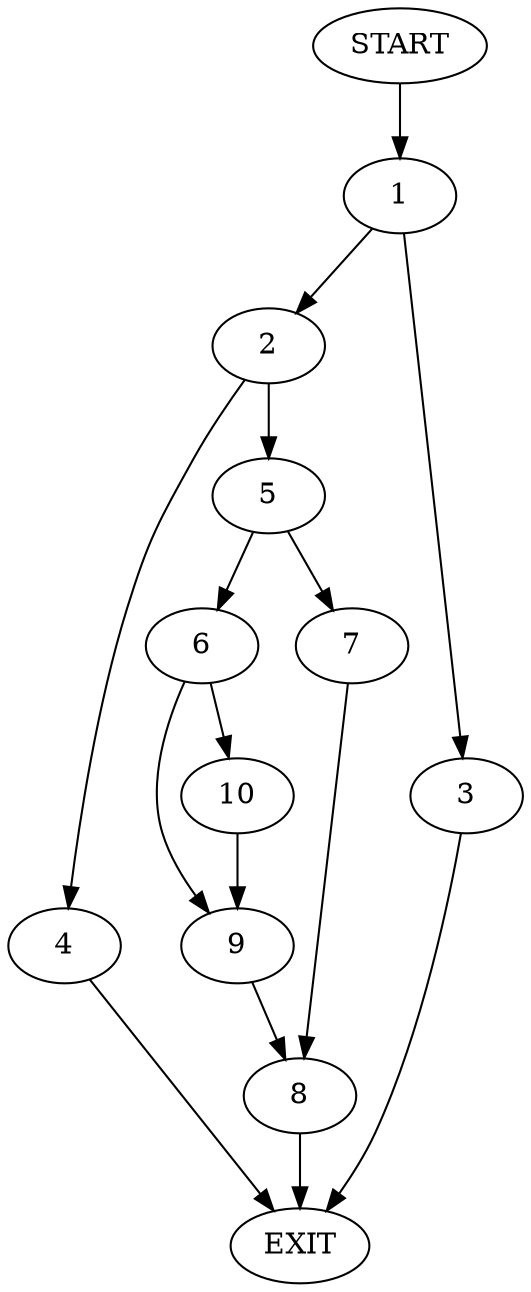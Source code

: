 digraph {
0 [label="START"]
11 [label="EXIT"]
0 -> 1
1 -> 2
1 -> 3
2 -> 4
2 -> 5
3 -> 11
4 -> 11
5 -> 6
5 -> 7
7 -> 8
6 -> 9
6 -> 10
8 -> 11
9 -> 8
10 -> 9
}
